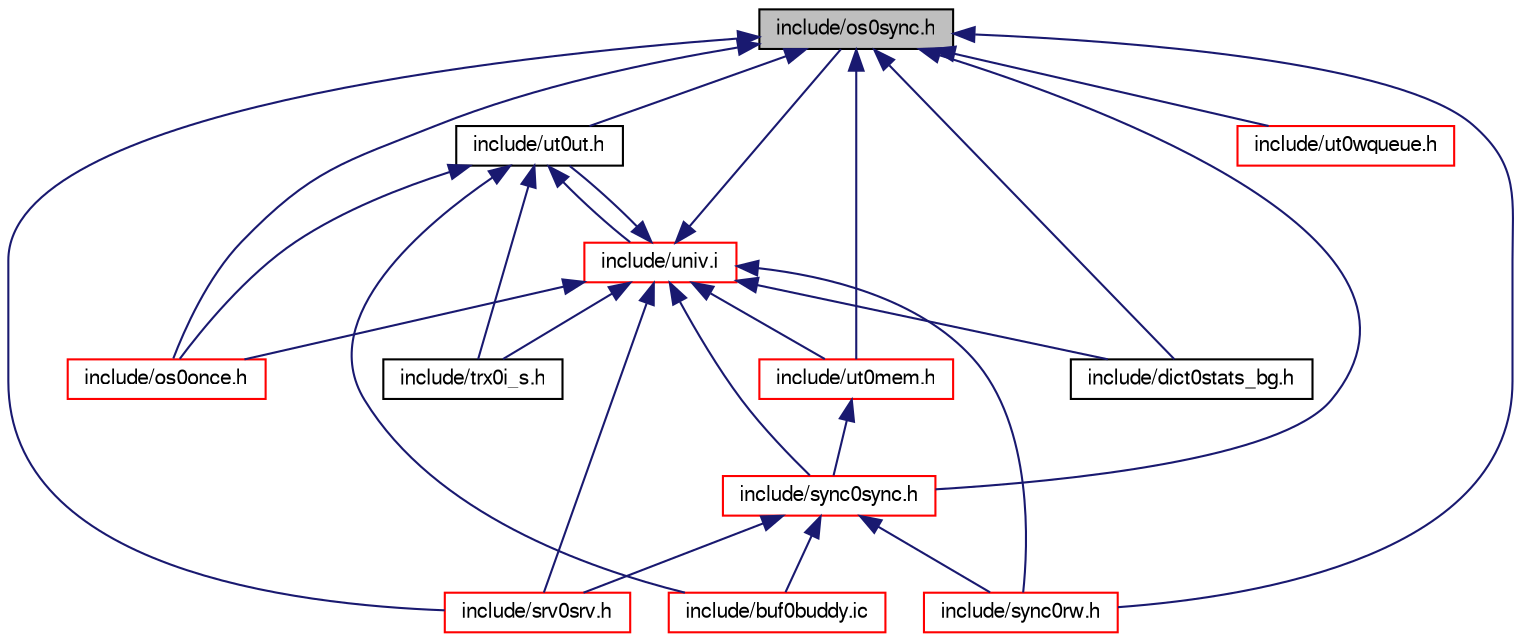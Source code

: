 digraph "include/os0sync.h"
{
  bgcolor="transparent";
  edge [fontname="FreeSans",fontsize="10",labelfontname="FreeSans",labelfontsize="10"];
  node [fontname="FreeSans",fontsize="10",shape=record];
  Node1 [label="include/os0sync.h",height=0.2,width=0.4,color="black", fillcolor="grey75", style="filled" fontcolor="black"];
  Node1 -> Node2 [dir="back",color="midnightblue",fontsize="10",style="solid",fontname="FreeSans"];
  Node2 [label="include/ut0ut.h",height=0.2,width=0.4,color="black",URL="$ut0ut_8h.html"];
  Node2 -> Node3 [dir="back",color="midnightblue",fontsize="10",style="solid",fontname="FreeSans"];
  Node3 [label="include/univ.i",height=0.2,width=0.4,color="red",URL="$univ_8i.html"];
  Node3 -> Node2 [dir="back",color="midnightblue",fontsize="10",style="solid",fontname="FreeSans"];
  Node3 -> Node1 [dir="back",color="midnightblue",fontsize="10",style="solid",fontname="FreeSans"];
  Node3 -> Node4 [dir="back",color="midnightblue",fontsize="10",style="solid",fontname="FreeSans"];
  Node4 [label="include/ut0mem.h",height=0.2,width=0.4,color="red",URL="$ut0mem_8h.html"];
  Node4 -> Node5 [dir="back",color="midnightblue",fontsize="10",style="solid",fontname="FreeSans"];
  Node5 [label="include/sync0sync.h",height=0.2,width=0.4,color="red",URL="$sync0sync_8h.html"];
  Node5 -> Node6 [dir="back",color="midnightblue",fontsize="10",style="solid",fontname="FreeSans"];
  Node6 [label="include/sync0rw.h",height=0.2,width=0.4,color="red",URL="$sync0rw_8h.html"];
  Node5 -> Node7 [dir="back",color="midnightblue",fontsize="10",style="solid",fontname="FreeSans"];
  Node7 [label="include/srv0srv.h",height=0.2,width=0.4,color="red",URL="$srv0srv_8h.html"];
  Node5 -> Node8 [dir="back",color="midnightblue",fontsize="10",style="solid",fontname="FreeSans"];
  Node8 [label="include/buf0buddy.ic",height=0.2,width=0.4,color="red",URL="$buf0buddy_8ic.html"];
  Node3 -> Node5 [dir="back",color="midnightblue",fontsize="10",style="solid",fontname="FreeSans"];
  Node3 -> Node6 [dir="back",color="midnightblue",fontsize="10",style="solid",fontname="FreeSans"];
  Node3 -> Node7 [dir="back",color="midnightblue",fontsize="10",style="solid",fontname="FreeSans"];
  Node3 -> Node9 [dir="back",color="midnightblue",fontsize="10",style="solid",fontname="FreeSans"];
  Node9 [label="include/os0once.h",height=0.2,width=0.4,color="red",URL="$os0once_8h.html"];
  Node3 -> Node10 [dir="back",color="midnightblue",fontsize="10",style="solid",fontname="FreeSans"];
  Node10 [label="include/dict0stats_bg.h",height=0.2,width=0.4,color="black",URL="$dict0stats__bg_8h.html"];
  Node3 -> Node11 [dir="back",color="midnightblue",fontsize="10",style="solid",fontname="FreeSans"];
  Node11 [label="include/trx0i_s.h",height=0.2,width=0.4,color="black",URL="$trx0i__s_8h.html"];
  Node2 -> Node9 [dir="back",color="midnightblue",fontsize="10",style="solid",fontname="FreeSans"];
  Node2 -> Node8 [dir="back",color="midnightblue",fontsize="10",style="solid",fontname="FreeSans"];
  Node2 -> Node11 [dir="back",color="midnightblue",fontsize="10",style="solid",fontname="FreeSans"];
  Node1 -> Node4 [dir="back",color="midnightblue",fontsize="10",style="solid",fontname="FreeSans"];
  Node1 -> Node5 [dir="back",color="midnightblue",fontsize="10",style="solid",fontname="FreeSans"];
  Node1 -> Node6 [dir="back",color="midnightblue",fontsize="10",style="solid",fontname="FreeSans"];
  Node1 -> Node12 [dir="back",color="midnightblue",fontsize="10",style="solid",fontname="FreeSans"];
  Node12 [label="include/ut0wqueue.h",height=0.2,width=0.4,color="red",URL="$ut0wqueue_8h.html"];
  Node1 -> Node7 [dir="back",color="midnightblue",fontsize="10",style="solid",fontname="FreeSans"];
  Node1 -> Node9 [dir="back",color="midnightblue",fontsize="10",style="solid",fontname="FreeSans"];
  Node1 -> Node10 [dir="back",color="midnightblue",fontsize="10",style="solid",fontname="FreeSans"];
}
